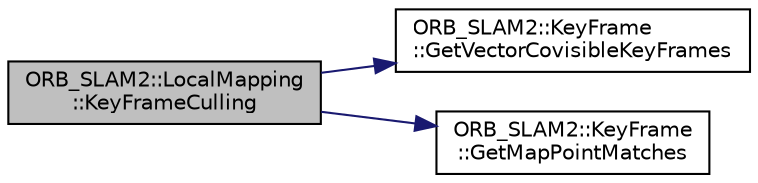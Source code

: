 digraph "ORB_SLAM2::LocalMapping::KeyFrameCulling"
{
  edge [fontname="Helvetica",fontsize="10",labelfontname="Helvetica",labelfontsize="10"];
  node [fontname="Helvetica",fontsize="10",shape=record];
  rankdir="LR";
  Node26 [label="ORB_SLAM2::LocalMapping\l::KeyFrameCulling",height=0.2,width=0.4,color="black", fillcolor="grey75", style="filled", fontcolor="black"];
  Node26 -> Node27 [color="midnightblue",fontsize="10",style="solid",fontname="Helvetica"];
  Node27 [label="ORB_SLAM2::KeyFrame\l::GetVectorCovisibleKeyFrames",height=0.2,width=0.4,color="black", fillcolor="white", style="filled",URL="$class_o_r_b___s_l_a_m2_1_1_key_frame.html#a9315d396634f6637f70f716336777b8d",tooltip="得到与该关键帧连接的关键帧(已按权值排序) "];
  Node26 -> Node28 [color="midnightblue",fontsize="10",style="solid",fontname="Helvetica"];
  Node28 [label="ORB_SLAM2::KeyFrame\l::GetMapPointMatches",height=0.2,width=0.4,color="black", fillcolor="white", style="filled",URL="$class_o_r_b___s_l_a_m2_1_1_key_frame.html#aabc5f6491c32999d9f546669737547bf",tooltip="Get MapPoint Matches. "];
}
